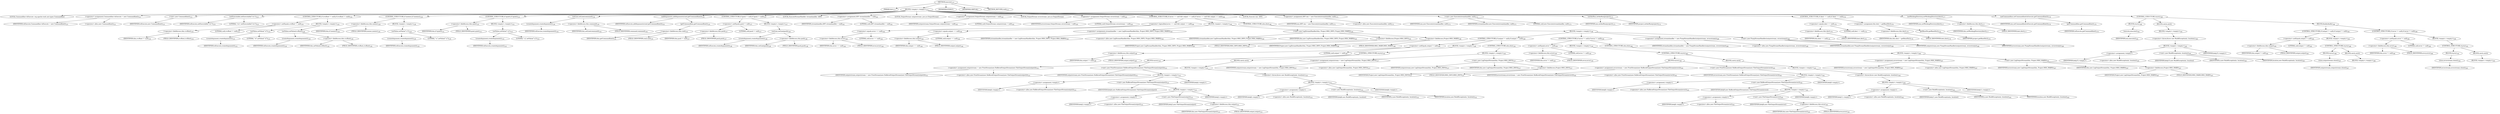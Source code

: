 digraph "execute" {  
"64" [label = <(METHOD,execute)<SUB>113</SUB>> ]
"6" [label = <(PARAM,this)<SUB>113</SUB>> ]
"65" [label = <(BLOCK,&lt;empty&gt;,&lt;empty&gt;)<SUB>113</SUB>> ]
"4" [label = <(LOCAL,Commandline toExecute: org.apache.tools.ant.types.Commandline)> ]
"66" [label = <(&lt;operator&gt;.assignment,Commandline toExecute = new Commandline())<SUB>121</SUB>> ]
"67" [label = <(IDENTIFIER,toExecute,Commandline toExecute = new Commandline())<SUB>121</SUB>> ]
"68" [label = <(&lt;operator&gt;.alloc,new Commandline())<SUB>121</SUB>> ]
"69" [label = <(&lt;init&gt;,new Commandline())<SUB>121</SUB>> ]
"3" [label = <(IDENTIFIER,toExecute,new Commandline())<SUB>121</SUB>> ]
"70" [label = <(setExecutable,setExecutable(&quot;cvs&quot;))<SUB>123</SUB>> ]
"71" [label = <(IDENTIFIER,toExecute,setExecutable(&quot;cvs&quot;))<SUB>123</SUB>> ]
"72" [label = <(LITERAL,&quot;cvs&quot;,setExecutable(&quot;cvs&quot;))<SUB>123</SUB>> ]
"73" [label = <(CONTROL_STRUCTURE,if (cvsRoot != null),if (cvsRoot != null))<SUB>124</SUB>> ]
"74" [label = <(&lt;operator&gt;.notEquals,cvsRoot != null)<SUB>124</SUB>> ]
"75" [label = <(&lt;operator&gt;.fieldAccess,this.cvsRoot)<SUB>124</SUB>> ]
"76" [label = <(IDENTIFIER,this,cvsRoot != null)<SUB>124</SUB>> ]
"77" [label = <(FIELD_IDENTIFIER,cvsRoot,cvsRoot)<SUB>124</SUB>> ]
"78" [label = <(LITERAL,null,cvsRoot != null)<SUB>124</SUB>> ]
"79" [label = <(BLOCK,&lt;empty&gt;,&lt;empty&gt;)<SUB>124</SUB>> ]
"80" [label = <(setValue,setValue(&quot;-d&quot;))<SUB>125</SUB>> ]
"81" [label = <(createArgument,createArgument())<SUB>125</SUB>> ]
"82" [label = <(IDENTIFIER,toExecute,createArgument())<SUB>125</SUB>> ]
"83" [label = <(LITERAL,&quot;-d&quot;,setValue(&quot;-d&quot;))<SUB>125</SUB>> ]
"84" [label = <(setValue,setValue(cvsRoot))<SUB>126</SUB>> ]
"85" [label = <(createArgument,createArgument())<SUB>126</SUB>> ]
"86" [label = <(IDENTIFIER,toExecute,createArgument())<SUB>126</SUB>> ]
"87" [label = <(&lt;operator&gt;.fieldAccess,this.cvsRoot)<SUB>126</SUB>> ]
"88" [label = <(IDENTIFIER,this,setValue(cvsRoot))<SUB>126</SUB>> ]
"89" [label = <(FIELD_IDENTIFIER,cvsRoot,cvsRoot)<SUB>126</SUB>> ]
"90" [label = <(CONTROL_STRUCTURE,if (noexec),if (noexec))<SUB>128</SUB>> ]
"91" [label = <(&lt;operator&gt;.fieldAccess,this.noexec)<SUB>128</SUB>> ]
"92" [label = <(IDENTIFIER,this,if (noexec))<SUB>128</SUB>> ]
"93" [label = <(FIELD_IDENTIFIER,noexec,noexec)<SUB>128</SUB>> ]
"94" [label = <(BLOCK,&lt;empty&gt;,&lt;empty&gt;)<SUB>128</SUB>> ]
"95" [label = <(setValue,setValue(&quot;-n&quot;))<SUB>129</SUB>> ]
"96" [label = <(createArgument,createArgument())<SUB>129</SUB>> ]
"97" [label = <(IDENTIFIER,toExecute,createArgument())<SUB>129</SUB>> ]
"98" [label = <(LITERAL,&quot;-n&quot;,setValue(&quot;-n&quot;))<SUB>129</SUB>> ]
"99" [label = <(CONTROL_STRUCTURE,if (quiet),if (quiet))<SUB>131</SUB>> ]
"100" [label = <(&lt;operator&gt;.fieldAccess,this.quiet)<SUB>131</SUB>> ]
"101" [label = <(IDENTIFIER,this,if (quiet))<SUB>131</SUB>> ]
"102" [label = <(FIELD_IDENTIFIER,quiet,quiet)<SUB>131</SUB>> ]
"103" [label = <(BLOCK,&lt;empty&gt;,&lt;empty&gt;)<SUB>131</SUB>> ]
"104" [label = <(setValue,setValue(&quot;-q&quot;))<SUB>132</SUB>> ]
"105" [label = <(createArgument,createArgument())<SUB>132</SUB>> ]
"106" [label = <(IDENTIFIER,toExecute,createArgument())<SUB>132</SUB>> ]
"107" [label = <(LITERAL,&quot;-q&quot;,setValue(&quot;-q&quot;))<SUB>132</SUB>> ]
"108" [label = <(setLine,setLine(command))<SUB>134</SUB>> ]
"109" [label = <(createArgument,createArgument())<SUB>134</SUB>> ]
"110" [label = <(IDENTIFIER,toExecute,createArgument())<SUB>134</SUB>> ]
"111" [label = <(&lt;operator&gt;.fieldAccess,this.command)<SUB>134</SUB>> ]
"112" [label = <(IDENTIFIER,this,setLine(command))<SUB>134</SUB>> ]
"113" [label = <(FIELD_IDENTIFIER,command,command)<SUB>134</SUB>> ]
"114" [label = <(addArguments,addArguments(cmd.getCommandline()))<SUB>135</SUB>> ]
"115" [label = <(IDENTIFIER,toExecute,addArguments(cmd.getCommandline()))<SUB>135</SUB>> ]
"116" [label = <(getCommandline,getCommandline())<SUB>135</SUB>> ]
"117" [label = <(&lt;operator&gt;.fieldAccess,this.cmd)<SUB>135</SUB>> ]
"118" [label = <(IDENTIFIER,this,getCommandline())<SUB>135</SUB>> ]
"119" [label = <(FIELD_IDENTIFIER,cmd,cmd)<SUB>135</SUB>> ]
"120" [label = <(CONTROL_STRUCTURE,if (pack != null),if (pack != null))<SUB>137</SUB>> ]
"121" [label = <(&lt;operator&gt;.notEquals,pack != null)<SUB>137</SUB>> ]
"122" [label = <(&lt;operator&gt;.fieldAccess,this.pack)<SUB>137</SUB>> ]
"123" [label = <(IDENTIFIER,this,pack != null)<SUB>137</SUB>> ]
"124" [label = <(FIELD_IDENTIFIER,pack,pack)<SUB>137</SUB>> ]
"125" [label = <(LITERAL,null,pack != null)<SUB>137</SUB>> ]
"126" [label = <(BLOCK,&lt;empty&gt;,&lt;empty&gt;)<SUB>137</SUB>> ]
"127" [label = <(setLine,setLine(pack))<SUB>138</SUB>> ]
"128" [label = <(createArgument,createArgument())<SUB>138</SUB>> ]
"129" [label = <(IDENTIFIER,toExecute,createArgument())<SUB>138</SUB>> ]
"130" [label = <(&lt;operator&gt;.fieldAccess,this.pack)<SUB>138</SUB>> ]
"131" [label = <(IDENTIFIER,this,setLine(pack))<SUB>138</SUB>> ]
"132" [label = <(FIELD_IDENTIFIER,pack,pack)<SUB>138</SUB>> ]
"8" [label = <(LOCAL,ExecuteStreamHandler streamhandler: ANY)> ]
"133" [label = <(&lt;operator&gt;.assignment,ANY streamhandler = null)<SUB>141</SUB>> ]
"134" [label = <(IDENTIFIER,streamhandler,ANY streamhandler = null)<SUB>141</SUB>> ]
"135" [label = <(LITERAL,null,ANY streamhandler = null)<SUB>141</SUB>> ]
"10" [label = <(LOCAL,OutputStream outputstream: java.io.OutputStream)> ]
"136" [label = <(&lt;operator&gt;.assignment,OutputStream outputstream = null)<SUB>142</SUB>> ]
"137" [label = <(IDENTIFIER,outputstream,OutputStream outputstream = null)<SUB>142</SUB>> ]
"138" [label = <(LITERAL,null,OutputStream outputstream = null)<SUB>142</SUB>> ]
"14" [label = <(LOCAL,OutputStream errorstream: java.io.OutputStream)> ]
"139" [label = <(&lt;operator&gt;.assignment,OutputStream errorstream = null)<SUB>143</SUB>> ]
"140" [label = <(IDENTIFIER,errorstream,OutputStream errorstream = null)<SUB>143</SUB>> ]
"141" [label = <(LITERAL,null,OutputStream errorstream = null)<SUB>143</SUB>> ]
"142" [label = <(CONTROL_STRUCTURE,if (error == null &amp;&amp; output == null),if (error == null &amp;&amp; output == null))<SUB>144</SUB>> ]
"143" [label = <(&lt;operator&gt;.logicalAnd,error == null &amp;&amp; output == null)<SUB>144</SUB>> ]
"144" [label = <(&lt;operator&gt;.equals,error == null)<SUB>144</SUB>> ]
"145" [label = <(&lt;operator&gt;.fieldAccess,this.error)<SUB>144</SUB>> ]
"146" [label = <(IDENTIFIER,this,error == null)<SUB>144</SUB>> ]
"147" [label = <(FIELD_IDENTIFIER,error,error)<SUB>144</SUB>> ]
"148" [label = <(LITERAL,null,error == null)<SUB>144</SUB>> ]
"149" [label = <(&lt;operator&gt;.equals,output == null)<SUB>144</SUB>> ]
"150" [label = <(&lt;operator&gt;.fieldAccess,this.output)<SUB>144</SUB>> ]
"151" [label = <(IDENTIFIER,this,output == null)<SUB>144</SUB>> ]
"152" [label = <(FIELD_IDENTIFIER,output,output)<SUB>144</SUB>> ]
"153" [label = <(LITERAL,null,output == null)<SUB>144</SUB>> ]
"154" [label = <(BLOCK,&lt;empty&gt;,&lt;empty&gt;)<SUB>144</SUB>> ]
"155" [label = <(&lt;operator&gt;.assignment,streamhandler = new LogStreamHandler(this, Project.MSG_INFO, Project.MSG_WARN))<SUB>145</SUB>> ]
"156" [label = <(IDENTIFIER,streamhandler,streamhandler = new LogStreamHandler(this, Project.MSG_INFO, Project.MSG_WARN))<SUB>145</SUB>> ]
"157" [label = <(&lt;operator&gt;.alloc,new LogStreamHandler(this, Project.MSG_INFO, Project.MSG_WARN))<SUB>145</SUB>> ]
"158" [label = <(&lt;init&gt;,new LogStreamHandler(this, Project.MSG_INFO, Project.MSG_WARN))<SUB>145</SUB>> ]
"7" [label = <(IDENTIFIER,streamhandler,new LogStreamHandler(this, Project.MSG_INFO, Project.MSG_WARN))<SUB>145</SUB>> ]
"5" [label = <(IDENTIFIER,this,new LogStreamHandler(this, Project.MSG_INFO, Project.MSG_WARN))<SUB>145</SUB>> ]
"159" [label = <(&lt;operator&gt;.fieldAccess,Project.MSG_INFO)<SUB>145</SUB>> ]
"160" [label = <(IDENTIFIER,Project,new LogStreamHandler(this, Project.MSG_INFO, Project.MSG_WARN))<SUB>145</SUB>> ]
"161" [label = <(FIELD_IDENTIFIER,MSG_INFO,MSG_INFO)<SUB>145</SUB>> ]
"162" [label = <(&lt;operator&gt;.fieldAccess,Project.MSG_WARN)<SUB>146</SUB>> ]
"163" [label = <(IDENTIFIER,Project,new LogStreamHandler(this, Project.MSG_INFO, Project.MSG_WARN))<SUB>146</SUB>> ]
"164" [label = <(FIELD_IDENTIFIER,MSG_WARN,MSG_WARN)<SUB>146</SUB>> ]
"165" [label = <(CONTROL_STRUCTURE,else,else)<SUB>148</SUB>> ]
"166" [label = <(BLOCK,&lt;empty&gt;,&lt;empty&gt;)<SUB>148</SUB>> ]
"167" [label = <(CONTROL_STRUCTURE,if (output != null),if (output != null))<SUB>149</SUB>> ]
"168" [label = <(&lt;operator&gt;.notEquals,output != null)<SUB>149</SUB>> ]
"169" [label = <(&lt;operator&gt;.fieldAccess,this.output)<SUB>149</SUB>> ]
"170" [label = <(IDENTIFIER,this,output != null)<SUB>149</SUB>> ]
"171" [label = <(FIELD_IDENTIFIER,output,output)<SUB>149</SUB>> ]
"172" [label = <(LITERAL,null,output != null)<SUB>149</SUB>> ]
"173" [label = <(BLOCK,&lt;empty&gt;,&lt;empty&gt;)<SUB>149</SUB>> ]
"174" [label = <(CONTROL_STRUCTURE,try,try)<SUB>150</SUB>> ]
"175" [label = <(BLOCK,try,try)<SUB>150</SUB>> ]
"176" [label = <(&lt;operator&gt;.assignment,outputstream = new PrintStream(new BufferedOutputStream(new FileOutputStream(output))))<SUB>151</SUB>> ]
"177" [label = <(IDENTIFIER,outputstream,outputstream = new PrintStream(new BufferedOutputStream(new FileOutputStream(output))))<SUB>151</SUB>> ]
"178" [label = <(&lt;operator&gt;.alloc,new PrintStream(new BufferedOutputStream(new FileOutputStream(output))))<SUB>151</SUB>> ]
"179" [label = <(&lt;init&gt;,new PrintStream(new BufferedOutputStream(new FileOutputStream(output))))<SUB>151</SUB>> ]
"9" [label = <(IDENTIFIER,outputstream,new PrintStream(new BufferedOutputStream(new FileOutputStream(output))))<SUB>151</SUB>> ]
"180" [label = <(BLOCK,&lt;empty&gt;,&lt;empty&gt;)<SUB>151</SUB>> ]
"181" [label = <(&lt;operator&gt;.assignment,&lt;empty&gt;)> ]
"182" [label = <(IDENTIFIER,$obj4,&lt;empty&gt;)> ]
"183" [label = <(&lt;operator&gt;.alloc,new BufferedOutputStream(new FileOutputStream(output)))<SUB>151</SUB>> ]
"184" [label = <(&lt;init&gt;,new BufferedOutputStream(new FileOutputStream(output)))<SUB>151</SUB>> ]
"185" [label = <(IDENTIFIER,$obj4,new BufferedOutputStream(new FileOutputStream(output)))> ]
"186" [label = <(BLOCK,&lt;empty&gt;,&lt;empty&gt;)<SUB>151</SUB>> ]
"187" [label = <(&lt;operator&gt;.assignment,&lt;empty&gt;)> ]
"188" [label = <(IDENTIFIER,$obj3,&lt;empty&gt;)> ]
"189" [label = <(&lt;operator&gt;.alloc,new FileOutputStream(output))<SUB>151</SUB>> ]
"190" [label = <(&lt;init&gt;,new FileOutputStream(output))<SUB>151</SUB>> ]
"191" [label = <(IDENTIFIER,$obj3,new FileOutputStream(output))> ]
"192" [label = <(&lt;operator&gt;.fieldAccess,this.output)<SUB>151</SUB>> ]
"193" [label = <(IDENTIFIER,this,new FileOutputStream(output))<SUB>151</SUB>> ]
"194" [label = <(FIELD_IDENTIFIER,output,output)<SUB>151</SUB>> ]
"195" [label = <(IDENTIFIER,$obj3,&lt;empty&gt;)> ]
"196" [label = <(IDENTIFIER,$obj4,&lt;empty&gt;)> ]
"197" [label = <(BLOCK,catch,catch)> ]
"198" [label = <(BLOCK,&lt;empty&gt;,&lt;empty&gt;)<SUB>152</SUB>> ]
"199" [label = <(&lt;operator&gt;.throw,throw new BuildException(e, location);)<SUB>153</SUB>> ]
"200" [label = <(BLOCK,&lt;empty&gt;,&lt;empty&gt;)<SUB>153</SUB>> ]
"201" [label = <(&lt;operator&gt;.assignment,&lt;empty&gt;)> ]
"202" [label = <(IDENTIFIER,$obj6,&lt;empty&gt;)> ]
"203" [label = <(&lt;operator&gt;.alloc,new BuildException(e, location))<SUB>153</SUB>> ]
"204" [label = <(&lt;init&gt;,new BuildException(e, location))<SUB>153</SUB>> ]
"205" [label = <(IDENTIFIER,$obj6,new BuildException(e, location))> ]
"206" [label = <(IDENTIFIER,e,new BuildException(e, location))<SUB>153</SUB>> ]
"207" [label = <(IDENTIFIER,location,new BuildException(e, location))<SUB>153</SUB>> ]
"208" [label = <(IDENTIFIER,$obj6,&lt;empty&gt;)> ]
"209" [label = <(CONTROL_STRUCTURE,else,else)<SUB>156</SUB>> ]
"210" [label = <(BLOCK,&lt;empty&gt;,&lt;empty&gt;)<SUB>156</SUB>> ]
"211" [label = <(&lt;operator&gt;.assignment,outputstream = new LogOutputStream(this, Project.MSG_INFO))<SUB>157</SUB>> ]
"212" [label = <(IDENTIFIER,outputstream,outputstream = new LogOutputStream(this, Project.MSG_INFO))<SUB>157</SUB>> ]
"213" [label = <(&lt;operator&gt;.alloc,new LogOutputStream(this, Project.MSG_INFO))<SUB>157</SUB>> ]
"214" [label = <(&lt;init&gt;,new LogOutputStream(this, Project.MSG_INFO))<SUB>157</SUB>> ]
"12" [label = <(IDENTIFIER,outputstream,new LogOutputStream(this, Project.MSG_INFO))<SUB>157</SUB>> ]
"11" [label = <(IDENTIFIER,this,new LogOutputStream(this, Project.MSG_INFO))<SUB>157</SUB>> ]
"215" [label = <(&lt;operator&gt;.fieldAccess,Project.MSG_INFO)<SUB>157</SUB>> ]
"216" [label = <(IDENTIFIER,Project,new LogOutputStream(this, Project.MSG_INFO))<SUB>157</SUB>> ]
"217" [label = <(FIELD_IDENTIFIER,MSG_INFO,MSG_INFO)<SUB>157</SUB>> ]
"218" [label = <(CONTROL_STRUCTURE,if (error != null),if (error != null))<SUB>159</SUB>> ]
"219" [label = <(&lt;operator&gt;.notEquals,error != null)<SUB>159</SUB>> ]
"220" [label = <(&lt;operator&gt;.fieldAccess,this.error)<SUB>159</SUB>> ]
"221" [label = <(IDENTIFIER,this,error != null)<SUB>159</SUB>> ]
"222" [label = <(FIELD_IDENTIFIER,error,error)<SUB>159</SUB>> ]
"223" [label = <(LITERAL,null,error != null)<SUB>159</SUB>> ]
"224" [label = <(BLOCK,&lt;empty&gt;,&lt;empty&gt;)<SUB>159</SUB>> ]
"225" [label = <(CONTROL_STRUCTURE,try,try)<SUB>160</SUB>> ]
"226" [label = <(BLOCK,try,try)<SUB>160</SUB>> ]
"227" [label = <(&lt;operator&gt;.assignment,errorstream = new PrintStream(new BufferedOutputStream(new FileOutputStream(error))))<SUB>161</SUB>> ]
"228" [label = <(IDENTIFIER,errorstream,errorstream = new PrintStream(new BufferedOutputStream(new FileOutputStream(error))))<SUB>161</SUB>> ]
"229" [label = <(&lt;operator&gt;.alloc,new PrintStream(new BufferedOutputStream(new FileOutputStream(error))))<SUB>161</SUB>> ]
"230" [label = <(&lt;init&gt;,new PrintStream(new BufferedOutputStream(new FileOutputStream(error))))<SUB>161</SUB>> ]
"13" [label = <(IDENTIFIER,errorstream,new PrintStream(new BufferedOutputStream(new FileOutputStream(error))))<SUB>161</SUB>> ]
"231" [label = <(BLOCK,&lt;empty&gt;,&lt;empty&gt;)<SUB>161</SUB>> ]
"232" [label = <(&lt;operator&gt;.assignment,&lt;empty&gt;)> ]
"233" [label = <(IDENTIFIER,$obj9,&lt;empty&gt;)> ]
"234" [label = <(&lt;operator&gt;.alloc,new BufferedOutputStream(new FileOutputStream(error)))<SUB>161</SUB>> ]
"235" [label = <(&lt;init&gt;,new BufferedOutputStream(new FileOutputStream(error)))<SUB>161</SUB>> ]
"236" [label = <(IDENTIFIER,$obj9,new BufferedOutputStream(new FileOutputStream(error)))> ]
"237" [label = <(BLOCK,&lt;empty&gt;,&lt;empty&gt;)<SUB>161</SUB>> ]
"238" [label = <(&lt;operator&gt;.assignment,&lt;empty&gt;)> ]
"239" [label = <(IDENTIFIER,$obj8,&lt;empty&gt;)> ]
"240" [label = <(&lt;operator&gt;.alloc,new FileOutputStream(error))<SUB>161</SUB>> ]
"241" [label = <(&lt;init&gt;,new FileOutputStream(error))<SUB>161</SUB>> ]
"242" [label = <(IDENTIFIER,$obj8,new FileOutputStream(error))> ]
"243" [label = <(&lt;operator&gt;.fieldAccess,this.error)<SUB>161</SUB>> ]
"244" [label = <(IDENTIFIER,this,new FileOutputStream(error))<SUB>161</SUB>> ]
"245" [label = <(FIELD_IDENTIFIER,error,error)<SUB>161</SUB>> ]
"246" [label = <(IDENTIFIER,$obj8,&lt;empty&gt;)> ]
"247" [label = <(IDENTIFIER,$obj9,&lt;empty&gt;)> ]
"248" [label = <(BLOCK,catch,catch)> ]
"249" [label = <(BLOCK,&lt;empty&gt;,&lt;empty&gt;)<SUB>162</SUB>> ]
"250" [label = <(&lt;operator&gt;.throw,throw new BuildException(e, location);)<SUB>163</SUB>> ]
"251" [label = <(BLOCK,&lt;empty&gt;,&lt;empty&gt;)<SUB>163</SUB>> ]
"252" [label = <(&lt;operator&gt;.assignment,&lt;empty&gt;)> ]
"253" [label = <(IDENTIFIER,$obj11,&lt;empty&gt;)> ]
"254" [label = <(&lt;operator&gt;.alloc,new BuildException(e, location))<SUB>163</SUB>> ]
"255" [label = <(&lt;init&gt;,new BuildException(e, location))<SUB>163</SUB>> ]
"256" [label = <(IDENTIFIER,$obj11,new BuildException(e, location))> ]
"257" [label = <(IDENTIFIER,e,new BuildException(e, location))<SUB>163</SUB>> ]
"258" [label = <(IDENTIFIER,location,new BuildException(e, location))<SUB>163</SUB>> ]
"259" [label = <(IDENTIFIER,$obj11,&lt;empty&gt;)> ]
"260" [label = <(CONTROL_STRUCTURE,else,else)<SUB>166</SUB>> ]
"261" [label = <(BLOCK,&lt;empty&gt;,&lt;empty&gt;)<SUB>166</SUB>> ]
"262" [label = <(&lt;operator&gt;.assignment,errorstream = new LogOutputStream(this, Project.MSG_WARN))<SUB>167</SUB>> ]
"263" [label = <(IDENTIFIER,errorstream,errorstream = new LogOutputStream(this, Project.MSG_WARN))<SUB>167</SUB>> ]
"264" [label = <(&lt;operator&gt;.alloc,new LogOutputStream(this, Project.MSG_WARN))<SUB>167</SUB>> ]
"265" [label = <(&lt;init&gt;,new LogOutputStream(this, Project.MSG_WARN))<SUB>167</SUB>> ]
"16" [label = <(IDENTIFIER,errorstream,new LogOutputStream(this, Project.MSG_WARN))<SUB>167</SUB>> ]
"15" [label = <(IDENTIFIER,this,new LogOutputStream(this, Project.MSG_WARN))<SUB>167</SUB>> ]
"266" [label = <(&lt;operator&gt;.fieldAccess,Project.MSG_WARN)<SUB>167</SUB>> ]
"267" [label = <(IDENTIFIER,Project,new LogOutputStream(this, Project.MSG_WARN))<SUB>167</SUB>> ]
"268" [label = <(FIELD_IDENTIFIER,MSG_WARN,MSG_WARN)<SUB>167</SUB>> ]
"269" [label = <(&lt;operator&gt;.assignment,streamhandler = new PumpStreamHandler(outputstream, errorstream))<SUB>169</SUB>> ]
"270" [label = <(IDENTIFIER,streamhandler,streamhandler = new PumpStreamHandler(outputstream, errorstream))<SUB>169</SUB>> ]
"271" [label = <(&lt;operator&gt;.alloc,new PumpStreamHandler(outputstream, errorstream))<SUB>169</SUB>> ]
"272" [label = <(&lt;init&gt;,new PumpStreamHandler(outputstream, errorstream))<SUB>169</SUB>> ]
"17" [label = <(IDENTIFIER,streamhandler,new PumpStreamHandler(outputstream, errorstream))<SUB>169</SUB>> ]
"273" [label = <(IDENTIFIER,outputstream,new PumpStreamHandler(outputstream, errorstream))<SUB>169</SUB>> ]
"274" [label = <(IDENTIFIER,errorstream,new PumpStreamHandler(outputstream, errorstream))<SUB>169</SUB>> ]
"19" [label = <(LOCAL,Execute exe: ANY)> ]
"275" [label = <(&lt;operator&gt;.assignment,ANY exe = new Execute(streamhandler, null))<SUB>172</SUB>> ]
"276" [label = <(IDENTIFIER,exe,ANY exe = new Execute(streamhandler, null))<SUB>172</SUB>> ]
"277" [label = <(&lt;operator&gt;.alloc,new Execute(streamhandler, null))<SUB>172</SUB>> ]
"278" [label = <(&lt;init&gt;,new Execute(streamhandler, null))<SUB>172</SUB>> ]
"18" [label = <(IDENTIFIER,exe,new Execute(streamhandler, null))<SUB>172</SUB>> ]
"279" [label = <(IDENTIFIER,streamhandler,new Execute(streamhandler, null))<SUB>172</SUB>> ]
"280" [label = <(LITERAL,null,new Execute(streamhandler, null))<SUB>173</SUB>> ]
"281" [label = <(setAntRun,setAntRun(project))<SUB>175</SUB>> ]
"282" [label = <(IDENTIFIER,exe,setAntRun(project))<SUB>175</SUB>> ]
"283" [label = <(IDENTIFIER,project,setAntRun(project))<SUB>175</SUB>> ]
"284" [label = <(CONTROL_STRUCTURE,if (dest == null),if (dest == null))<SUB>176</SUB>> ]
"285" [label = <(&lt;operator&gt;.equals,dest == null)<SUB>176</SUB>> ]
"286" [label = <(&lt;operator&gt;.fieldAccess,this.dest)<SUB>176</SUB>> ]
"287" [label = <(IDENTIFIER,this,dest == null)<SUB>176</SUB>> ]
"288" [label = <(FIELD_IDENTIFIER,dest,dest)<SUB>176</SUB>> ]
"289" [label = <(LITERAL,null,dest == null)<SUB>176</SUB>> ]
"290" [label = <(&lt;operator&gt;.assignment,this.dest = getBaseDir())<SUB>176</SUB>> ]
"291" [label = <(&lt;operator&gt;.fieldAccess,this.dest)<SUB>176</SUB>> ]
"292" [label = <(IDENTIFIER,this,this.dest = getBaseDir())<SUB>176</SUB>> ]
"293" [label = <(FIELD_IDENTIFIER,dest,dest)<SUB>176</SUB>> ]
"294" [label = <(getBaseDir,getBaseDir())<SUB>176</SUB>> ]
"295" [label = <(IDENTIFIER,project,getBaseDir())<SUB>176</SUB>> ]
"296" [label = <(setWorkingDirectory,setWorkingDirectory(dest))<SUB>177</SUB>> ]
"297" [label = <(IDENTIFIER,exe,setWorkingDirectory(dest))<SUB>177</SUB>> ]
"298" [label = <(&lt;operator&gt;.fieldAccess,this.dest)<SUB>177</SUB>> ]
"299" [label = <(IDENTIFIER,this,setWorkingDirectory(dest))<SUB>177</SUB>> ]
"300" [label = <(FIELD_IDENTIFIER,dest,dest)<SUB>177</SUB>> ]
"301" [label = <(setCommandline,setCommandline(toExecute.getCommandline()))<SUB>179</SUB>> ]
"302" [label = <(IDENTIFIER,exe,setCommandline(toExecute.getCommandline()))<SUB>179</SUB>> ]
"303" [label = <(getCommandline,getCommandline())<SUB>179</SUB>> ]
"304" [label = <(IDENTIFIER,toExecute,getCommandline())<SUB>179</SUB>> ]
"305" [label = <(CONTROL_STRUCTURE,try,try)<SUB>180</SUB>> ]
"306" [label = <(BLOCK,try,try)<SUB>180</SUB>> ]
"307" [label = <(execute,execute())<SUB>181</SUB>> ]
"308" [label = <(IDENTIFIER,exe,execute())<SUB>181</SUB>> ]
"309" [label = <(BLOCK,catch,catch)> ]
"310" [label = <(BLOCK,&lt;empty&gt;,&lt;empty&gt;)<SUB>182</SUB>> ]
"311" [label = <(&lt;operator&gt;.throw,throw new BuildException(e, location);)<SUB>183</SUB>> ]
"312" [label = <(BLOCK,&lt;empty&gt;,&lt;empty&gt;)<SUB>183</SUB>> ]
"313" [label = <(&lt;operator&gt;.assignment,&lt;empty&gt;)> ]
"314" [label = <(IDENTIFIER,$obj15,&lt;empty&gt;)> ]
"315" [label = <(&lt;operator&gt;.alloc,new BuildException(e, location))<SUB>183</SUB>> ]
"316" [label = <(&lt;init&gt;,new BuildException(e, location))<SUB>183</SUB>> ]
"317" [label = <(IDENTIFIER,$obj15,new BuildException(e, location))> ]
"318" [label = <(IDENTIFIER,e,new BuildException(e, location))<SUB>183</SUB>> ]
"319" [label = <(IDENTIFIER,location,new BuildException(e, location))<SUB>183</SUB>> ]
"320" [label = <(IDENTIFIER,$obj15,&lt;empty&gt;)> ]
"321" [label = <(BLOCK,finally,finally)<SUB>184</SUB>> ]
"322" [label = <(CONTROL_STRUCTURE,if (output != null),if (output != null))<SUB>185</SUB>> ]
"323" [label = <(&lt;operator&gt;.notEquals,output != null)<SUB>185</SUB>> ]
"324" [label = <(&lt;operator&gt;.fieldAccess,this.output)<SUB>185</SUB>> ]
"325" [label = <(IDENTIFIER,this,output != null)<SUB>185</SUB>> ]
"326" [label = <(FIELD_IDENTIFIER,output,output)<SUB>185</SUB>> ]
"327" [label = <(LITERAL,null,output != null)<SUB>185</SUB>> ]
"328" [label = <(BLOCK,&lt;empty&gt;,&lt;empty&gt;)<SUB>185</SUB>> ]
"329" [label = <(CONTROL_STRUCTURE,try,try)<SUB>186</SUB>> ]
"330" [label = <(BLOCK,try,try)<SUB>186</SUB>> ]
"331" [label = <(close,outputstream.close())<SUB>187</SUB>> ]
"332" [label = <(IDENTIFIER,outputstream,outputstream.close())<SUB>187</SUB>> ]
"333" [label = <(BLOCK,catch,catch)> ]
"334" [label = <(BLOCK,&lt;empty&gt;,&lt;empty&gt;)<SUB>188</SUB>> ]
"335" [label = <(CONTROL_STRUCTURE,if (error != null),if (error != null))<SUB>190</SUB>> ]
"336" [label = <(&lt;operator&gt;.notEquals,error != null)<SUB>190</SUB>> ]
"337" [label = <(&lt;operator&gt;.fieldAccess,this.error)<SUB>190</SUB>> ]
"338" [label = <(IDENTIFIER,this,error != null)<SUB>190</SUB>> ]
"339" [label = <(FIELD_IDENTIFIER,error,error)<SUB>190</SUB>> ]
"340" [label = <(LITERAL,null,error != null)<SUB>190</SUB>> ]
"341" [label = <(BLOCK,&lt;empty&gt;,&lt;empty&gt;)<SUB>190</SUB>> ]
"342" [label = <(CONTROL_STRUCTURE,try,try)<SUB>191</SUB>> ]
"343" [label = <(BLOCK,try,try)<SUB>191</SUB>> ]
"344" [label = <(close,errorstream.close())<SUB>192</SUB>> ]
"345" [label = <(IDENTIFIER,errorstream,errorstream.close())<SUB>192</SUB>> ]
"346" [label = <(BLOCK,catch,catch)> ]
"347" [label = <(BLOCK,&lt;empty&gt;,&lt;empty&gt;)<SUB>193</SUB>> ]
"348" [label = <(MODIFIER,PUBLIC)> ]
"349" [label = <(MODIFIER,VIRTUAL)> ]
"350" [label = <(METHOD_RETURN,void)<SUB>113</SUB>> ]
  "64" -> "6" 
  "64" -> "65" 
  "64" -> "348" 
  "64" -> "349" 
  "64" -> "350" 
  "65" -> "4" 
  "65" -> "66" 
  "65" -> "69" 
  "65" -> "70" 
  "65" -> "73" 
  "65" -> "90" 
  "65" -> "99" 
  "65" -> "108" 
  "65" -> "114" 
  "65" -> "120" 
  "65" -> "8" 
  "65" -> "133" 
  "65" -> "10" 
  "65" -> "136" 
  "65" -> "14" 
  "65" -> "139" 
  "65" -> "142" 
  "65" -> "19" 
  "65" -> "275" 
  "65" -> "278" 
  "65" -> "281" 
  "65" -> "284" 
  "65" -> "296" 
  "65" -> "301" 
  "65" -> "305" 
  "66" -> "67" 
  "66" -> "68" 
  "69" -> "3" 
  "70" -> "71" 
  "70" -> "72" 
  "73" -> "74" 
  "73" -> "79" 
  "74" -> "75" 
  "74" -> "78" 
  "75" -> "76" 
  "75" -> "77" 
  "79" -> "80" 
  "79" -> "84" 
  "80" -> "81" 
  "80" -> "83" 
  "81" -> "82" 
  "84" -> "85" 
  "84" -> "87" 
  "85" -> "86" 
  "87" -> "88" 
  "87" -> "89" 
  "90" -> "91" 
  "90" -> "94" 
  "91" -> "92" 
  "91" -> "93" 
  "94" -> "95" 
  "95" -> "96" 
  "95" -> "98" 
  "96" -> "97" 
  "99" -> "100" 
  "99" -> "103" 
  "100" -> "101" 
  "100" -> "102" 
  "103" -> "104" 
  "104" -> "105" 
  "104" -> "107" 
  "105" -> "106" 
  "108" -> "109" 
  "108" -> "111" 
  "109" -> "110" 
  "111" -> "112" 
  "111" -> "113" 
  "114" -> "115" 
  "114" -> "116" 
  "116" -> "117" 
  "117" -> "118" 
  "117" -> "119" 
  "120" -> "121" 
  "120" -> "126" 
  "121" -> "122" 
  "121" -> "125" 
  "122" -> "123" 
  "122" -> "124" 
  "126" -> "127" 
  "127" -> "128" 
  "127" -> "130" 
  "128" -> "129" 
  "130" -> "131" 
  "130" -> "132" 
  "133" -> "134" 
  "133" -> "135" 
  "136" -> "137" 
  "136" -> "138" 
  "139" -> "140" 
  "139" -> "141" 
  "142" -> "143" 
  "142" -> "154" 
  "142" -> "165" 
  "143" -> "144" 
  "143" -> "149" 
  "144" -> "145" 
  "144" -> "148" 
  "145" -> "146" 
  "145" -> "147" 
  "149" -> "150" 
  "149" -> "153" 
  "150" -> "151" 
  "150" -> "152" 
  "154" -> "155" 
  "154" -> "158" 
  "155" -> "156" 
  "155" -> "157" 
  "158" -> "7" 
  "158" -> "5" 
  "158" -> "159" 
  "158" -> "162" 
  "159" -> "160" 
  "159" -> "161" 
  "162" -> "163" 
  "162" -> "164" 
  "165" -> "166" 
  "166" -> "167" 
  "166" -> "218" 
  "166" -> "269" 
  "166" -> "272" 
  "167" -> "168" 
  "167" -> "173" 
  "167" -> "209" 
  "168" -> "169" 
  "168" -> "172" 
  "169" -> "170" 
  "169" -> "171" 
  "173" -> "174" 
  "174" -> "175" 
  "174" -> "197" 
  "175" -> "176" 
  "175" -> "179" 
  "176" -> "177" 
  "176" -> "178" 
  "179" -> "9" 
  "179" -> "180" 
  "180" -> "181" 
  "180" -> "184" 
  "180" -> "196" 
  "181" -> "182" 
  "181" -> "183" 
  "184" -> "185" 
  "184" -> "186" 
  "186" -> "187" 
  "186" -> "190" 
  "186" -> "195" 
  "187" -> "188" 
  "187" -> "189" 
  "190" -> "191" 
  "190" -> "192" 
  "192" -> "193" 
  "192" -> "194" 
  "197" -> "198" 
  "198" -> "199" 
  "199" -> "200" 
  "200" -> "201" 
  "200" -> "204" 
  "200" -> "208" 
  "201" -> "202" 
  "201" -> "203" 
  "204" -> "205" 
  "204" -> "206" 
  "204" -> "207" 
  "209" -> "210" 
  "210" -> "211" 
  "210" -> "214" 
  "211" -> "212" 
  "211" -> "213" 
  "214" -> "12" 
  "214" -> "11" 
  "214" -> "215" 
  "215" -> "216" 
  "215" -> "217" 
  "218" -> "219" 
  "218" -> "224" 
  "218" -> "260" 
  "219" -> "220" 
  "219" -> "223" 
  "220" -> "221" 
  "220" -> "222" 
  "224" -> "225" 
  "225" -> "226" 
  "225" -> "248" 
  "226" -> "227" 
  "226" -> "230" 
  "227" -> "228" 
  "227" -> "229" 
  "230" -> "13" 
  "230" -> "231" 
  "231" -> "232" 
  "231" -> "235" 
  "231" -> "247" 
  "232" -> "233" 
  "232" -> "234" 
  "235" -> "236" 
  "235" -> "237" 
  "237" -> "238" 
  "237" -> "241" 
  "237" -> "246" 
  "238" -> "239" 
  "238" -> "240" 
  "241" -> "242" 
  "241" -> "243" 
  "243" -> "244" 
  "243" -> "245" 
  "248" -> "249" 
  "249" -> "250" 
  "250" -> "251" 
  "251" -> "252" 
  "251" -> "255" 
  "251" -> "259" 
  "252" -> "253" 
  "252" -> "254" 
  "255" -> "256" 
  "255" -> "257" 
  "255" -> "258" 
  "260" -> "261" 
  "261" -> "262" 
  "261" -> "265" 
  "262" -> "263" 
  "262" -> "264" 
  "265" -> "16" 
  "265" -> "15" 
  "265" -> "266" 
  "266" -> "267" 
  "266" -> "268" 
  "269" -> "270" 
  "269" -> "271" 
  "272" -> "17" 
  "272" -> "273" 
  "272" -> "274" 
  "275" -> "276" 
  "275" -> "277" 
  "278" -> "18" 
  "278" -> "279" 
  "278" -> "280" 
  "281" -> "282" 
  "281" -> "283" 
  "284" -> "285" 
  "284" -> "290" 
  "285" -> "286" 
  "285" -> "289" 
  "286" -> "287" 
  "286" -> "288" 
  "290" -> "291" 
  "290" -> "294" 
  "291" -> "292" 
  "291" -> "293" 
  "294" -> "295" 
  "296" -> "297" 
  "296" -> "298" 
  "298" -> "299" 
  "298" -> "300" 
  "301" -> "302" 
  "301" -> "303" 
  "303" -> "304" 
  "305" -> "306" 
  "305" -> "309" 
  "305" -> "321" 
  "306" -> "307" 
  "307" -> "308" 
  "309" -> "310" 
  "310" -> "311" 
  "311" -> "312" 
  "312" -> "313" 
  "312" -> "316" 
  "312" -> "320" 
  "313" -> "314" 
  "313" -> "315" 
  "316" -> "317" 
  "316" -> "318" 
  "316" -> "319" 
  "321" -> "322" 
  "321" -> "335" 
  "322" -> "323" 
  "322" -> "328" 
  "323" -> "324" 
  "323" -> "327" 
  "324" -> "325" 
  "324" -> "326" 
  "328" -> "329" 
  "329" -> "330" 
  "329" -> "333" 
  "330" -> "331" 
  "331" -> "332" 
  "333" -> "334" 
  "335" -> "336" 
  "335" -> "341" 
  "336" -> "337" 
  "336" -> "340" 
  "337" -> "338" 
  "337" -> "339" 
  "341" -> "342" 
  "342" -> "343" 
  "342" -> "346" 
  "343" -> "344" 
  "344" -> "345" 
  "346" -> "347" 
}
